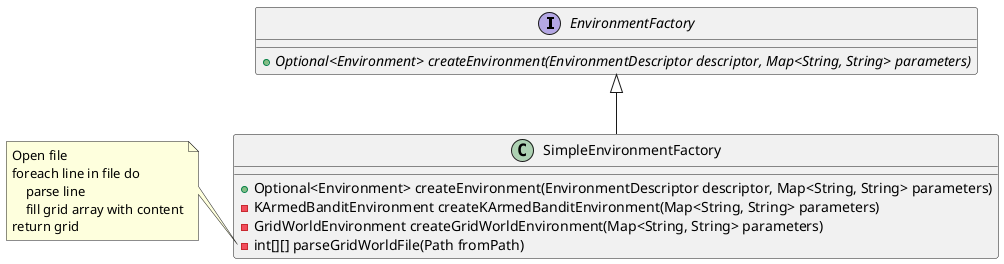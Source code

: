 @startuml

interface EnvironmentFactory {
+{abstract}Optional<Environment> createEnvironment(EnvironmentDescriptor descriptor, Map<String, String> parameters)
}

class SimpleEnvironmentFactory {
+Optional<Environment> createEnvironment(EnvironmentDescriptor descriptor, Map<String, String> parameters)
-KArmedBanditEnvironment createKArmedBanditEnvironment(Map<String, String> parameters)
-GridWorldEnvironment createGridWorldEnvironment(Map<String, String> parameters)
-int[][] parseGridWorldFile(Path fromPath)
}

note left of SimpleEnvironmentFactory::parseGridWorldFile
    Open file
    foreach line in file do
        parse line
        fill grid array with content
    return grid
end note

EnvironmentFactory <|-- SimpleEnvironmentFactory

@enduml